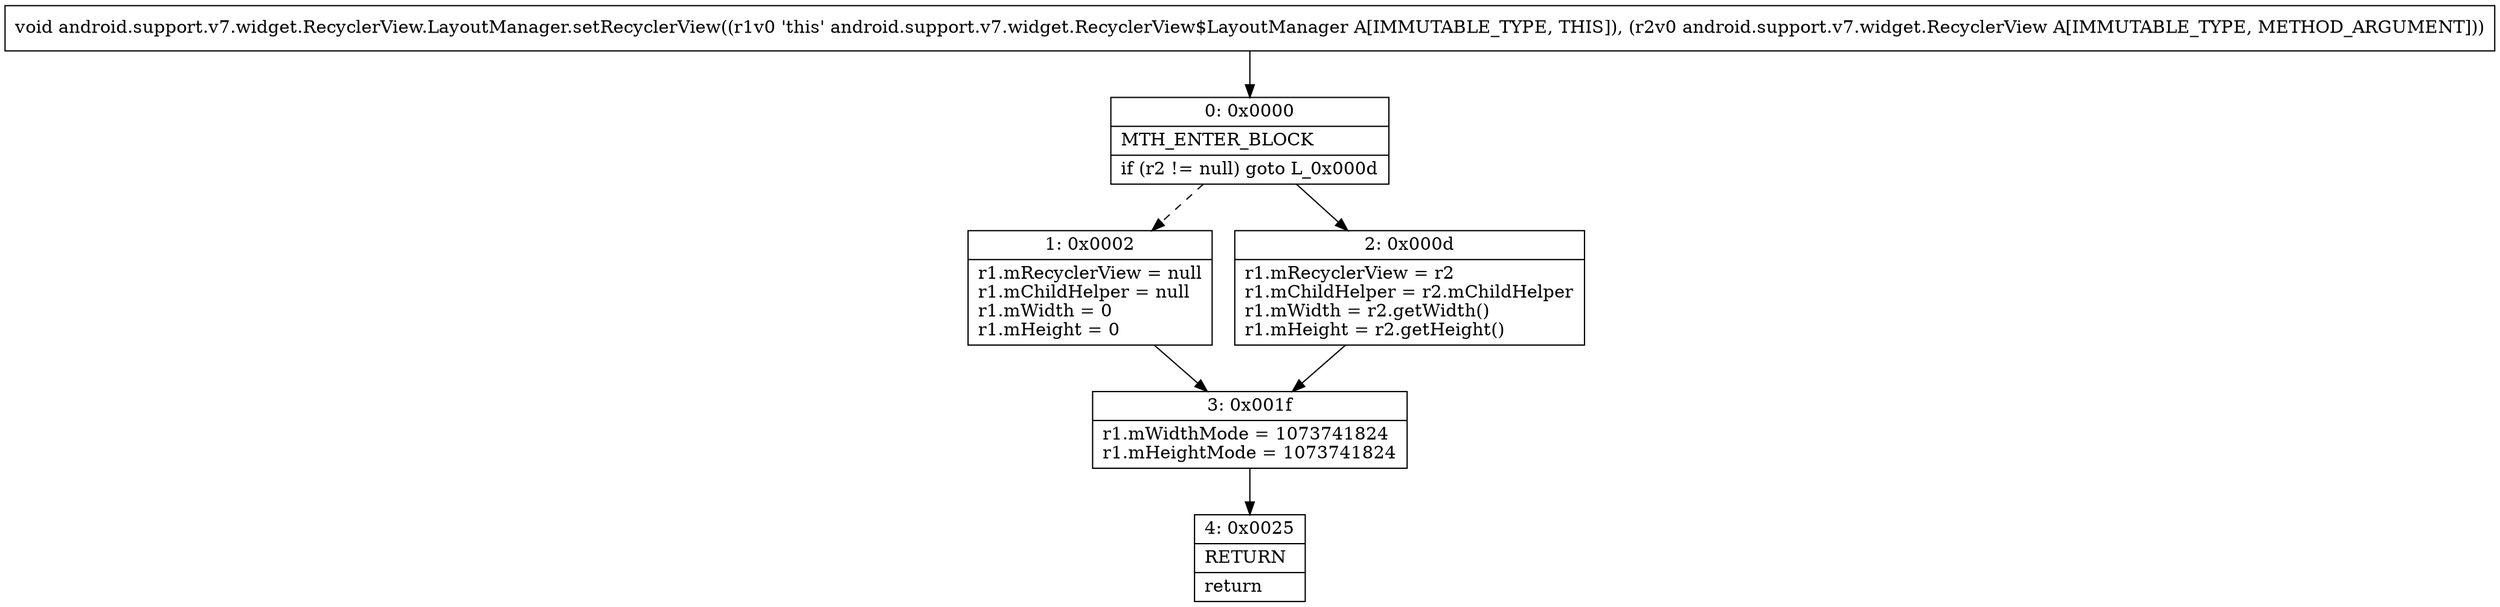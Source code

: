 digraph "CFG forandroid.support.v7.widget.RecyclerView.LayoutManager.setRecyclerView(Landroid\/support\/v7\/widget\/RecyclerView;)V" {
Node_0 [shape=record,label="{0\:\ 0x0000|MTH_ENTER_BLOCK\l|if (r2 != null) goto L_0x000d\l}"];
Node_1 [shape=record,label="{1\:\ 0x0002|r1.mRecyclerView = null\lr1.mChildHelper = null\lr1.mWidth = 0\lr1.mHeight = 0\l}"];
Node_2 [shape=record,label="{2\:\ 0x000d|r1.mRecyclerView = r2\lr1.mChildHelper = r2.mChildHelper\lr1.mWidth = r2.getWidth()\lr1.mHeight = r2.getHeight()\l}"];
Node_3 [shape=record,label="{3\:\ 0x001f|r1.mWidthMode = 1073741824\lr1.mHeightMode = 1073741824\l}"];
Node_4 [shape=record,label="{4\:\ 0x0025|RETURN\l|return\l}"];
MethodNode[shape=record,label="{void android.support.v7.widget.RecyclerView.LayoutManager.setRecyclerView((r1v0 'this' android.support.v7.widget.RecyclerView$LayoutManager A[IMMUTABLE_TYPE, THIS]), (r2v0 android.support.v7.widget.RecyclerView A[IMMUTABLE_TYPE, METHOD_ARGUMENT])) }"];
MethodNode -> Node_0;
Node_0 -> Node_1[style=dashed];
Node_0 -> Node_2;
Node_1 -> Node_3;
Node_2 -> Node_3;
Node_3 -> Node_4;
}

